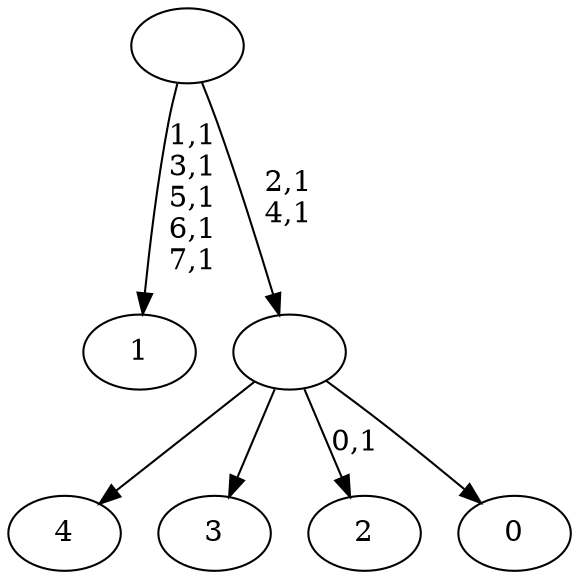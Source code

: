 digraph T {
	13 [label="4"]
	12 [label="3"]
	11 [label="2"]
	9 [label="1"]
	3 [label="0"]
	2 [label=""]
	0 [label=""]
	2 -> 11 [label="0,1"]
	2 -> 13 [label=""]
	2 -> 12 [label=""]
	2 -> 3 [label=""]
	0 -> 2 [label="2,1\n4,1"]
	0 -> 9 [label="1,1\n3,1\n5,1\n6,1\n7,1"]
}
